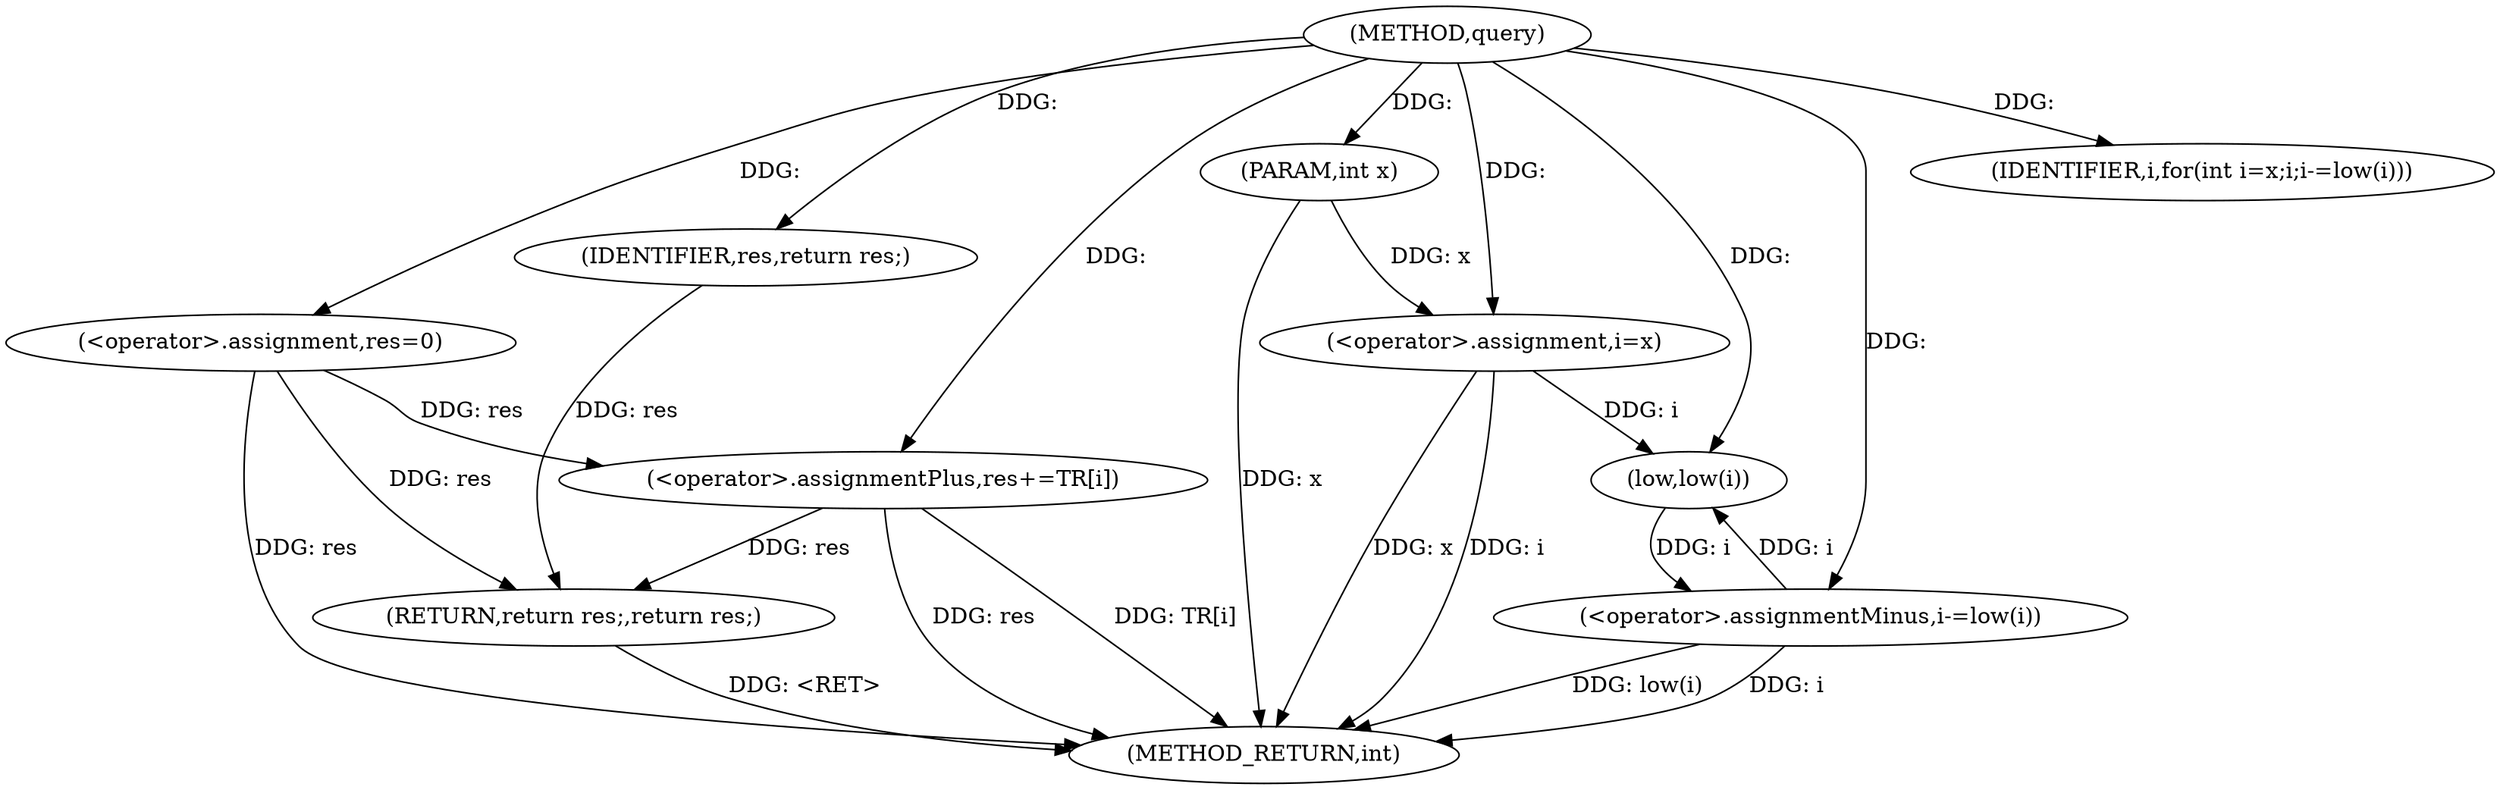 digraph "query" {  
"1000688" [label = "(METHOD,query)" ]
"1000712" [label = "(METHOD_RETURN,int)" ]
"1000689" [label = "(PARAM,int x)" ]
"1000692" [label = "(<operator>.assignment,res=0)" ]
"1000710" [label = "(RETURN,return res;,return res;)" ]
"1000697" [label = "(<operator>.assignment,i=x)" ]
"1000700" [label = "(IDENTIFIER,i,for(int i=x;i;i-=low(i)))" ]
"1000701" [label = "(<operator>.assignmentMinus,i-=low(i))" ]
"1000705" [label = "(<operator>.assignmentPlus,res+=TR[i])" ]
"1000711" [label = "(IDENTIFIER,res,return res;)" ]
"1000703" [label = "(low,low(i))" ]
  "1000710" -> "1000712"  [ label = "DDG: <RET>"] 
  "1000689" -> "1000712"  [ label = "DDG: x"] 
  "1000692" -> "1000712"  [ label = "DDG: res"] 
  "1000697" -> "1000712"  [ label = "DDG: i"] 
  "1000697" -> "1000712"  [ label = "DDG: x"] 
  "1000705" -> "1000712"  [ label = "DDG: res"] 
  "1000705" -> "1000712"  [ label = "DDG: TR[i]"] 
  "1000701" -> "1000712"  [ label = "DDG: i"] 
  "1000701" -> "1000712"  [ label = "DDG: low(i)"] 
  "1000688" -> "1000689"  [ label = "DDG: "] 
  "1000688" -> "1000692"  [ label = "DDG: "] 
  "1000711" -> "1000710"  [ label = "DDG: res"] 
  "1000692" -> "1000710"  [ label = "DDG: res"] 
  "1000705" -> "1000710"  [ label = "DDG: res"] 
  "1000689" -> "1000697"  [ label = "DDG: x"] 
  "1000688" -> "1000697"  [ label = "DDG: "] 
  "1000688" -> "1000700"  [ label = "DDG: "] 
  "1000703" -> "1000701"  [ label = "DDG: i"] 
  "1000688" -> "1000711"  [ label = "DDG: "] 
  "1000688" -> "1000701"  [ label = "DDG: "] 
  "1000692" -> "1000705"  [ label = "DDG: res"] 
  "1000688" -> "1000705"  [ label = "DDG: "] 
  "1000697" -> "1000703"  [ label = "DDG: i"] 
  "1000701" -> "1000703"  [ label = "DDG: i"] 
  "1000688" -> "1000703"  [ label = "DDG: "] 
}
